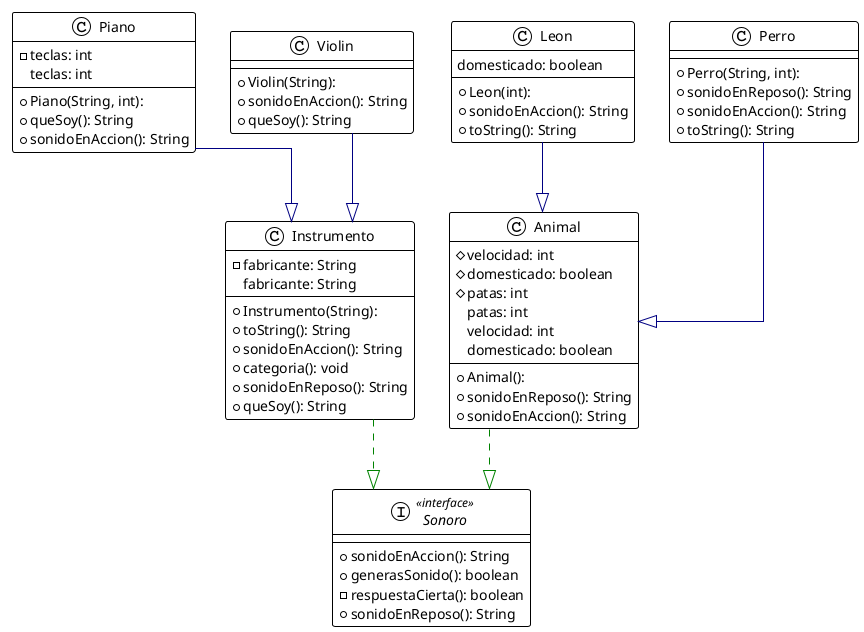 @startuml

!theme plain
top to bottom direction
skinparam linetype ortho

class Animal {
  + Animal(): 
  # velocidad: int
  # domesticado: boolean
  # patas: int
  + sonidoEnReposo(): String
  + sonidoEnAccion(): String
   patas: int
   velocidad: int
   domesticado: boolean
}
class Instrumento {
  + Instrumento(String): 
  - fabricante: String
  + toString(): String
  + sonidoEnAccion(): String
  + categoria(): void
  + sonidoEnReposo(): String
  + queSoy(): String
   fabricante: String
}
class Leon {
  + Leon(int): 
  + sonidoEnAccion(): String
  + toString(): String
   domesticado: boolean
}
class Perro {
  + Perro(String, int): 
  + sonidoEnReposo(): String
  + sonidoEnAccion(): String
  + toString(): String
}
class Piano {
  + Piano(String, int): 
  - teclas: int
  + queSoy(): String
  + sonidoEnAccion(): String
   teclas: int
}
interface Sonoro << interface >> {
  + sonidoEnAccion(): String
  + generasSonido(): boolean
  - respuestaCierta(): boolean
  + sonidoEnReposo(): String
}
class Violin {
  + Violin(String): 
  + sonidoEnAccion(): String
  + queSoy(): String
}

Animal       -[#008200,dashed]-^  Sonoro      
Instrumento  -[#008200,dashed]-^  Sonoro      
Leon         -[#000082,plain]-^  Animal      
Perro        -[#000082,plain]-^  Animal      
Piano        -[#000082,plain]-^  Instrumento 
Violin       -[#000082,plain]-^  Instrumento 
@enduml
